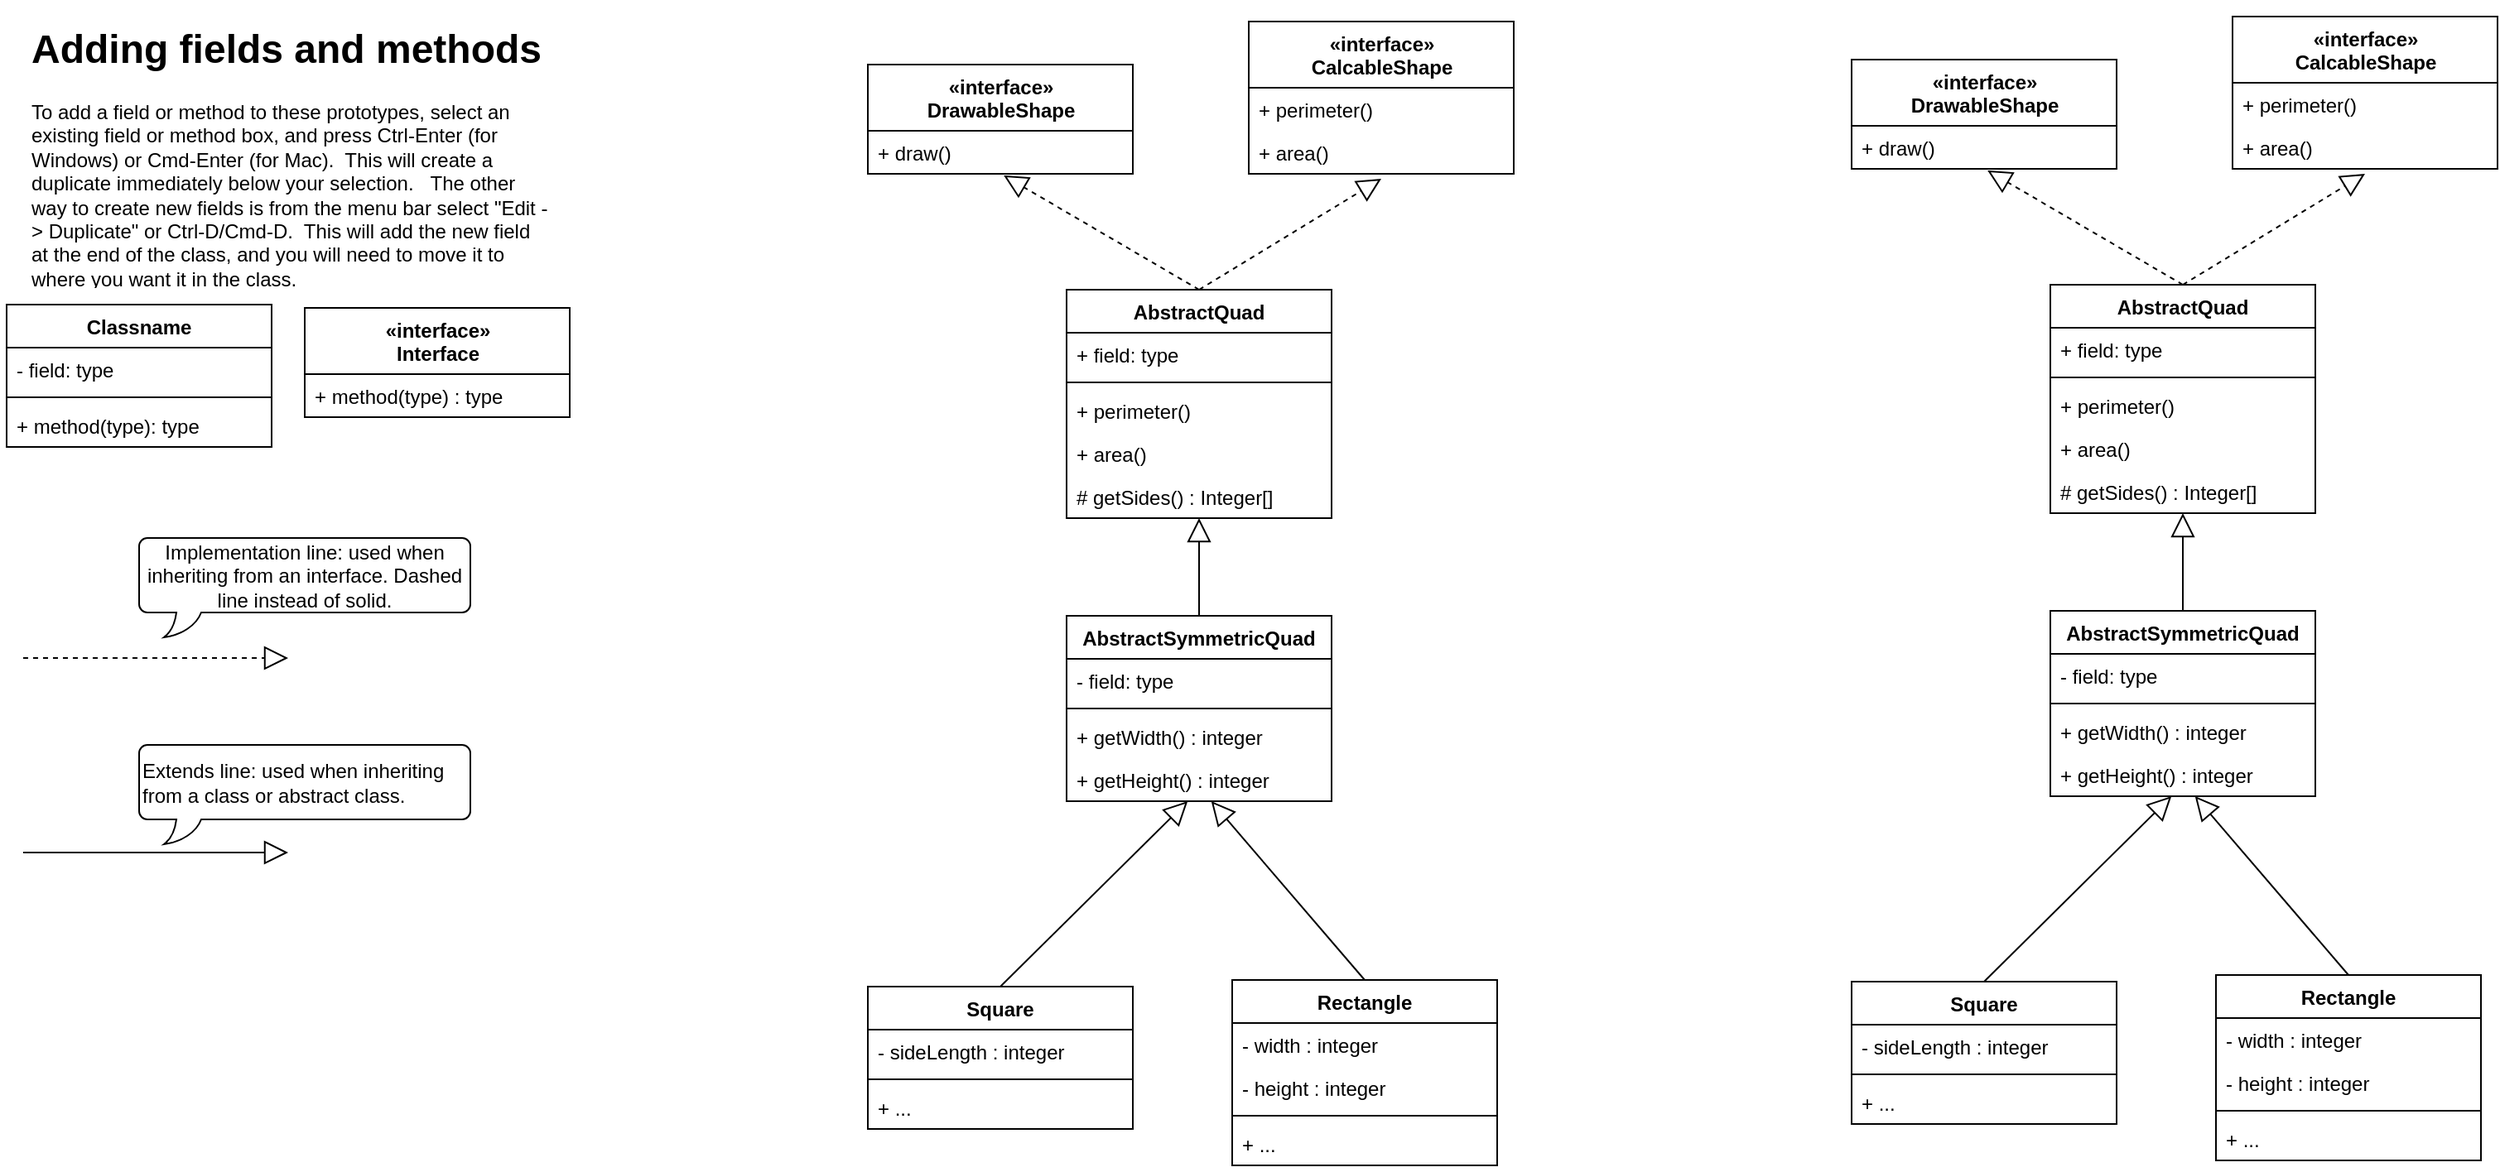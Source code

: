 <mxfile version="12.1.3" type="github" pages="1">
  <diagram id="CaCnCXX6NhgwgxZ8WEi7" name="Page-1">
    <mxGraphModel dx="1989" dy="1691" grid="1" gridSize="10" guides="1" tooltips="1" connect="1" arrows="1" fold="1" page="1" pageScale="1" pageWidth="850" pageHeight="1100" math="0" shadow="0">
      <root>
        <mxCell id="0"/>
        <mxCell id="1" parent="0"/>
        <mxCell id="mWCk10sWJktPvh425N72-1" style="rounded=1;orthogonalLoop=1;jettySize=auto;html=1;entryX=0.513;entryY=1.038;entryDx=0;entryDy=0;entryPerimeter=0;orthogonal=1;exitX=0.5;exitY=0;exitDx=0;exitDy=0;endArrow=block;endFill=0;endSize=12;dashed=1;" edge="1" parent="1" source="mWCk10sWJktPvh425N72-3" target="mWCk10sWJktPvh425N72-16">
          <mxGeometry relative="1" as="geometry">
            <mxPoint x="500" y="155" as="targetPoint"/>
          </mxGeometry>
        </mxCell>
        <mxCell id="mWCk10sWJktPvh425N72-2" style="orthogonalLoop=1;jettySize=auto;html=1;orthogonal=1;exitX=0.5;exitY=0;exitDx=0;exitDy=0;endArrow=block;endFill=0;endSize=12;rounded=1;dashed=1;entryX=0.5;entryY=1.115;entryDx=0;entryDy=0;entryPerimeter=0;" edge="1" parent="1" source="mWCk10sWJktPvh425N72-3" target="mWCk10sWJktPvh425N72-19">
          <mxGeometry relative="1" as="geometry">
            <mxPoint x="730" y="85" as="targetPoint"/>
          </mxGeometry>
        </mxCell>
        <mxCell id="mWCk10sWJktPvh425N72-3" value="AbstractQuad" style="swimlane;fontStyle=1;align=center;verticalAlign=top;childLayout=stackLayout;horizontal=1;startSize=26;horizontalStack=0;resizeParent=1;resizeParentMax=0;resizeLast=0;collapsible=1;marginBottom=0;" vertex="1" parent="1">
          <mxGeometry x="640" y="165" width="160" height="138" as="geometry"/>
        </mxCell>
        <mxCell id="mWCk10sWJktPvh425N72-4" value="+ field: type" style="text;strokeColor=none;fillColor=none;align=left;verticalAlign=top;spacingLeft=4;spacingRight=4;overflow=hidden;rotatable=0;points=[[0,0.5],[1,0.5]];portConstraint=eastwest;" vertex="1" parent="mWCk10sWJktPvh425N72-3">
          <mxGeometry y="26" width="160" height="26" as="geometry"/>
        </mxCell>
        <mxCell id="mWCk10sWJktPvh425N72-5" value="" style="line;strokeWidth=1;fillColor=none;align=left;verticalAlign=middle;spacingTop=-1;spacingLeft=3;spacingRight=3;rotatable=0;labelPosition=right;points=[];portConstraint=eastwest;" vertex="1" parent="mWCk10sWJktPvh425N72-3">
          <mxGeometry y="52" width="160" height="8" as="geometry"/>
        </mxCell>
        <mxCell id="mWCk10sWJktPvh425N72-6" value="+ perimeter()" style="text;strokeColor=none;fillColor=none;align=left;verticalAlign=top;spacingLeft=4;spacingRight=4;overflow=hidden;rotatable=0;points=[[0,0.5],[1,0.5]];portConstraint=eastwest;" vertex="1" parent="mWCk10sWJktPvh425N72-3">
          <mxGeometry y="60" width="160" height="26" as="geometry"/>
        </mxCell>
        <mxCell id="mWCk10sWJktPvh425N72-7" value="+ area()" style="text;strokeColor=none;fillColor=none;align=left;verticalAlign=top;spacingLeft=4;spacingRight=4;overflow=hidden;rotatable=0;points=[[0,0.5],[1,0.5]];portConstraint=eastwest;" vertex="1" parent="mWCk10sWJktPvh425N72-3">
          <mxGeometry y="86" width="160" height="26" as="geometry"/>
        </mxCell>
        <mxCell id="mWCk10sWJktPvh425N72-8" value="# getSides() : Integer[]" style="text;strokeColor=none;fillColor=none;align=left;verticalAlign=top;spacingLeft=4;spacingRight=4;overflow=hidden;rotatable=0;points=[[0,0.5],[1,0.5]];portConstraint=eastwest;" vertex="1" parent="mWCk10sWJktPvh425N72-3">
          <mxGeometry y="112" width="160" height="26" as="geometry"/>
        </mxCell>
        <mxCell id="mWCk10sWJktPvh425N72-9" style="rounded=1;orthogonalLoop=1;jettySize=auto;html=1;entryX=0.5;entryY=1;entryDx=0;entryDy=0;orthogonal=1;endArrow=block;endFill=0;endSize=12;" edge="1" parent="1" source="mWCk10sWJktPvh425N72-10" target="mWCk10sWJktPvh425N72-3">
          <mxGeometry relative="1" as="geometry">
            <mxPoint x="563.76" y="400.716" as="targetPoint"/>
          </mxGeometry>
        </mxCell>
        <mxCell id="mWCk10sWJktPvh425N72-10" value="AbstractSymmetricQuad" style="swimlane;fontStyle=1;align=center;verticalAlign=top;childLayout=stackLayout;horizontal=1;startSize=26;horizontalStack=0;resizeParent=1;resizeParentMax=0;resizeLast=0;collapsible=1;marginBottom=0;" vertex="1" parent="1">
          <mxGeometry x="640" y="362" width="160" height="112" as="geometry"/>
        </mxCell>
        <mxCell id="mWCk10sWJktPvh425N72-11" value="- field: type" style="text;strokeColor=none;fillColor=none;align=left;verticalAlign=top;spacingLeft=4;spacingRight=4;overflow=hidden;rotatable=0;points=[[0,0.5],[1,0.5]];portConstraint=eastwest;" vertex="1" parent="mWCk10sWJktPvh425N72-10">
          <mxGeometry y="26" width="160" height="26" as="geometry"/>
        </mxCell>
        <mxCell id="mWCk10sWJktPvh425N72-12" value="" style="line;strokeWidth=1;fillColor=none;align=left;verticalAlign=middle;spacingTop=-1;spacingLeft=3;spacingRight=3;rotatable=0;labelPosition=right;points=[];portConstraint=eastwest;" vertex="1" parent="mWCk10sWJktPvh425N72-10">
          <mxGeometry y="52" width="160" height="8" as="geometry"/>
        </mxCell>
        <mxCell id="mWCk10sWJktPvh425N72-13" value="+ getWidth() : integer" style="text;strokeColor=none;fillColor=none;align=left;verticalAlign=top;spacingLeft=4;spacingRight=4;overflow=hidden;rotatable=0;points=[[0,0.5],[1,0.5]];portConstraint=eastwest;" vertex="1" parent="mWCk10sWJktPvh425N72-10">
          <mxGeometry y="60" width="160" height="26" as="geometry"/>
        </mxCell>
        <mxCell id="mWCk10sWJktPvh425N72-14" value="+ getHeight() : integer" style="text;strokeColor=none;fillColor=none;align=left;verticalAlign=top;spacingLeft=4;spacingRight=4;overflow=hidden;rotatable=0;points=[[0,0.5],[1,0.5]];portConstraint=eastwest;" vertex="1" parent="mWCk10sWJktPvh425N72-10">
          <mxGeometry y="86" width="160" height="26" as="geometry"/>
        </mxCell>
        <mxCell id="mWCk10sWJktPvh425N72-15" value="«interface»&lt;br&gt;&lt;b&gt;DrawableShape&lt;/b&gt;" style="swimlane;fontStyle=1;align=center;verticalAlign=top;childLayout=stackLayout;horizontal=1;startSize=40;horizontalStack=0;resizeParent=1;resizeParentMax=0;resizeLast=0;collapsible=1;marginBottom=0;html=1;collapsible=1;swimlaneLine=1;" vertex="1" parent="1">
          <mxGeometry x="520" y="29" width="160" height="66" as="geometry"/>
        </mxCell>
        <mxCell id="mWCk10sWJktPvh425N72-16" value="+ draw()" style="text;strokeColor=none;fillColor=none;align=left;verticalAlign=top;spacingLeft=4;spacingRight=4;overflow=hidden;rotatable=0;points=[[0,0.5],[1,0.5]];portConstraint=eastwest;" vertex="1" parent="mWCk10sWJktPvh425N72-15">
          <mxGeometry y="40" width="160" height="26" as="geometry"/>
        </mxCell>
        <mxCell id="mWCk10sWJktPvh425N72-17" value="«interface»&lt;br&gt;&lt;b&gt;CalcableShape&lt;/b&gt;" style="swimlane;fontStyle=1;align=center;verticalAlign=top;childLayout=stackLayout;horizontal=1;startSize=40;horizontalStack=0;resizeParent=1;resizeParentMax=0;resizeLast=0;collapsible=1;marginBottom=0;html=1;collapsible=1;swimlaneLine=1;" vertex="1" parent="1">
          <mxGeometry x="750" y="3" width="160" height="92" as="geometry"/>
        </mxCell>
        <mxCell id="mWCk10sWJktPvh425N72-18" value="+ perimeter()" style="text;strokeColor=none;fillColor=none;align=left;verticalAlign=top;spacingLeft=4;spacingRight=4;overflow=hidden;rotatable=0;points=[[0,0.5],[1,0.5]];portConstraint=eastwest;" vertex="1" parent="mWCk10sWJktPvh425N72-17">
          <mxGeometry y="40" width="160" height="26" as="geometry"/>
        </mxCell>
        <mxCell id="mWCk10sWJktPvh425N72-19" value="+ area()" style="text;strokeColor=none;fillColor=none;align=left;verticalAlign=top;spacingLeft=4;spacingRight=4;overflow=hidden;rotatable=0;points=[[0,0.5],[1,0.5]];portConstraint=eastwest;" vertex="1" parent="mWCk10sWJktPvh425N72-17">
          <mxGeometry y="66" width="160" height="26" as="geometry"/>
        </mxCell>
        <mxCell id="mWCk10sWJktPvh425N72-20" style="rounded=1;orthogonalLoop=1;jettySize=auto;html=1;entryX=0.457;entryY=1;entryDx=0;entryDy=0;entryPerimeter=0;orthogonal=1;exitX=0.5;exitY=0;exitDx=0;exitDy=0;endArrow=block;endFill=0;endSize=12;" edge="1" parent="1" source="mWCk10sWJktPvh425N72-21" target="mWCk10sWJktPvh425N72-14">
          <mxGeometry relative="1" as="geometry"/>
        </mxCell>
        <mxCell id="mWCk10sWJktPvh425N72-21" value="Square" style="swimlane;fontStyle=1;align=center;verticalAlign=top;childLayout=stackLayout;horizontal=1;startSize=26;horizontalStack=0;resizeParent=1;resizeParentMax=0;resizeLast=0;collapsible=1;marginBottom=0;" vertex="1" parent="1">
          <mxGeometry x="520" y="586" width="160" height="86" as="geometry"/>
        </mxCell>
        <mxCell id="mWCk10sWJktPvh425N72-22" value="- sideLength : integer" style="text;strokeColor=none;fillColor=none;align=left;verticalAlign=top;spacingLeft=4;spacingRight=4;overflow=hidden;rotatable=0;points=[[0,0.5],[1,0.5]];portConstraint=eastwest;" vertex="1" parent="mWCk10sWJktPvh425N72-21">
          <mxGeometry y="26" width="160" height="26" as="geometry"/>
        </mxCell>
        <mxCell id="mWCk10sWJktPvh425N72-23" value="" style="line;strokeWidth=1;fillColor=none;align=left;verticalAlign=middle;spacingTop=-1;spacingLeft=3;spacingRight=3;rotatable=0;labelPosition=right;points=[];portConstraint=eastwest;" vertex="1" parent="mWCk10sWJktPvh425N72-21">
          <mxGeometry y="52" width="160" height="8" as="geometry"/>
        </mxCell>
        <mxCell id="mWCk10sWJktPvh425N72-24" value="+ ..." style="text;strokeColor=none;fillColor=none;align=left;verticalAlign=top;spacingLeft=4;spacingRight=4;overflow=hidden;rotatable=0;points=[[0,0.5],[1,0.5]];portConstraint=eastwest;" vertex="1" parent="mWCk10sWJktPvh425N72-21">
          <mxGeometry y="60" width="160" height="26" as="geometry"/>
        </mxCell>
        <mxCell id="mWCk10sWJktPvh425N72-25" style="rounded=1;orthogonalLoop=1;jettySize=auto;html=1;entryX=0.546;entryY=1;entryDx=0;entryDy=0;entryPerimeter=0;orthogonal=1;exitX=0.5;exitY=0;exitDx=0;exitDy=0;endArrow=block;endFill=0;endSize=12;" edge="1" parent="1" source="mWCk10sWJktPvh425N72-26" target="mWCk10sWJktPvh425N72-14">
          <mxGeometry relative="1" as="geometry">
            <mxPoint x="650" y="525" as="targetPoint"/>
          </mxGeometry>
        </mxCell>
        <mxCell id="mWCk10sWJktPvh425N72-26" value="Rectangle" style="swimlane;fontStyle=1;align=center;verticalAlign=top;childLayout=stackLayout;horizontal=1;startSize=26;horizontalStack=0;resizeParent=1;resizeParentMax=0;resizeLast=0;collapsible=1;marginBottom=0;" vertex="1" parent="1">
          <mxGeometry x="740" y="582" width="160" height="112" as="geometry"/>
        </mxCell>
        <mxCell id="mWCk10sWJktPvh425N72-27" value="- width : integer" style="text;strokeColor=none;fillColor=none;align=left;verticalAlign=top;spacingLeft=4;spacingRight=4;overflow=hidden;rotatable=0;points=[[0,0.5],[1,0.5]];portConstraint=eastwest;" vertex="1" parent="mWCk10sWJktPvh425N72-26">
          <mxGeometry y="26" width="160" height="26" as="geometry"/>
        </mxCell>
        <mxCell id="mWCk10sWJktPvh425N72-28" value="- height : integer" style="text;strokeColor=none;fillColor=none;align=left;verticalAlign=top;spacingLeft=4;spacingRight=4;overflow=hidden;rotatable=0;points=[[0,0.5],[1,0.5]];portConstraint=eastwest;" vertex="1" parent="mWCk10sWJktPvh425N72-26">
          <mxGeometry y="52" width="160" height="26" as="geometry"/>
        </mxCell>
        <mxCell id="mWCk10sWJktPvh425N72-29" value="" style="line;strokeWidth=1;fillColor=none;align=left;verticalAlign=middle;spacingTop=-1;spacingLeft=3;spacingRight=3;rotatable=0;labelPosition=right;points=[];portConstraint=eastwest;" vertex="1" parent="mWCk10sWJktPvh425N72-26">
          <mxGeometry y="78" width="160" height="8" as="geometry"/>
        </mxCell>
        <mxCell id="mWCk10sWJktPvh425N72-30" value="+ ..." style="text;strokeColor=none;fillColor=none;align=left;verticalAlign=top;spacingLeft=4;spacingRight=4;overflow=hidden;rotatable=0;points=[[0,0.5],[1,0.5]];portConstraint=eastwest;" vertex="1" parent="mWCk10sWJktPvh425N72-26">
          <mxGeometry y="86" width="160" height="26" as="geometry"/>
        </mxCell>
        <mxCell id="mWCk10sWJktPvh425N72-31" value="«interface»&lt;br&gt;&lt;b&gt;Interface&lt;/b&gt;" style="swimlane;fontStyle=1;align=center;verticalAlign=top;childLayout=stackLayout;horizontal=1;startSize=40;horizontalStack=0;resizeParent=1;resizeParentMax=0;resizeLast=0;collapsible=1;marginBottom=0;html=1;collapsible=1;swimlaneLine=1;" vertex="1" parent="1">
          <mxGeometry x="180" y="176" width="160" height="66" as="geometry"/>
        </mxCell>
        <mxCell id="mWCk10sWJktPvh425N72-32" value="+ method(type) : type" style="text;strokeColor=none;fillColor=none;align=left;verticalAlign=top;spacingLeft=4;spacingRight=4;overflow=hidden;rotatable=0;points=[[0,0.5],[1,0.5]];portConstraint=eastwest;" vertex="1" parent="mWCk10sWJktPvh425N72-31">
          <mxGeometry y="40" width="160" height="26" as="geometry"/>
        </mxCell>
        <mxCell id="mWCk10sWJktPvh425N72-33" value="Classname" style="swimlane;fontStyle=1;align=center;verticalAlign=top;childLayout=stackLayout;horizontal=1;startSize=26;horizontalStack=0;resizeParent=1;resizeParentMax=0;resizeLast=0;collapsible=1;marginBottom=0;" vertex="1" parent="1">
          <mxGeometry y="174" width="160" height="86" as="geometry"/>
        </mxCell>
        <mxCell id="mWCk10sWJktPvh425N72-34" value="- field: type" style="text;strokeColor=none;fillColor=none;align=left;verticalAlign=top;spacingLeft=4;spacingRight=4;overflow=hidden;rotatable=0;points=[[0,0.5],[1,0.5]];portConstraint=eastwest;" vertex="1" parent="mWCk10sWJktPvh425N72-33">
          <mxGeometry y="26" width="160" height="26" as="geometry"/>
        </mxCell>
        <mxCell id="mWCk10sWJktPvh425N72-35" value="" style="line;strokeWidth=1;fillColor=none;align=left;verticalAlign=middle;spacingTop=-1;spacingLeft=3;spacingRight=3;rotatable=0;labelPosition=right;points=[];portConstraint=eastwest;" vertex="1" parent="mWCk10sWJktPvh425N72-33">
          <mxGeometry y="52" width="160" height="8" as="geometry"/>
        </mxCell>
        <mxCell id="mWCk10sWJktPvh425N72-36" value="+ method(type): type" style="text;strokeColor=none;fillColor=none;align=left;verticalAlign=top;spacingLeft=4;spacingRight=4;overflow=hidden;rotatable=0;points=[[0,0.5],[1,0.5]];portConstraint=eastwest;" vertex="1" parent="mWCk10sWJktPvh425N72-33">
          <mxGeometry y="60" width="160" height="26" as="geometry"/>
        </mxCell>
        <mxCell id="mWCk10sWJktPvh425N72-37" value="" style="endArrow=block;dashed=1;endFill=0;endSize=12;html=1;" edge="1" parent="1">
          <mxGeometry width="160" relative="1" as="geometry">
            <mxPoint x="10" y="387.5" as="sourcePoint"/>
            <mxPoint x="170" y="387.5" as="targetPoint"/>
          </mxGeometry>
        </mxCell>
        <mxCell id="mWCk10sWJktPvh425N72-38" value="" style="endArrow=block;endFill=0;endSize=12;html=1;rounded=1;" edge="1" parent="1">
          <mxGeometry width="160" relative="1" as="geometry">
            <mxPoint x="10" y="505" as="sourcePoint"/>
            <mxPoint x="170" y="505" as="targetPoint"/>
          </mxGeometry>
        </mxCell>
        <mxCell id="mWCk10sWJktPvh425N72-39" value="Implementation line: used when inheriting from an interface. Dashed line instead of solid." style="whiteSpace=wrap;html=1;shape=mxgraph.basic.roundRectCallout;dx=30;dy=15;size=5;boundedLbl=1;align=center;verticalAlign=middle;labelPosition=center;verticalLabelPosition=middle;" vertex="1" parent="1">
          <mxGeometry x="80" y="315" width="200" height="60" as="geometry"/>
        </mxCell>
        <mxCell id="mWCk10sWJktPvh425N72-40" value="Extends line: used when inheriting from a class or abstract class." style="whiteSpace=wrap;html=1;shape=mxgraph.basic.roundRectCallout;dx=30;dy=15;size=5;boundedLbl=1;align=left;verticalAlign=middle;labelPosition=center;verticalLabelPosition=middle;" vertex="1" parent="1">
          <mxGeometry x="80" y="440" width="200" height="60" as="geometry"/>
        </mxCell>
        <mxCell id="mWCk10sWJktPvh425N72-41" value="&lt;h1&gt;Adding fields and methods&lt;/h1&gt;&lt;p&gt;To add a field or method to these prototypes, select an existing field or method box, and press Ctrl-Enter (for Windows) or Cmd-Enter (for Mac).&amp;nbsp; This will create a duplicate immediately below your selection.&amp;nbsp; &amp;nbsp;The other way to create new fields is from the menu bar select &quot;Edit -&amp;gt; Duplicate&quot; or Ctrl-D/Cmd-D.&amp;nbsp; This will add the new field at the end of the class, and you will need to move it to where you want it in the class.&lt;/p&gt;" style="text;html=1;strokeColor=none;fillColor=none;spacing=5;spacingTop=-20;whiteSpace=wrap;overflow=hidden;rounded=0;" vertex="1" parent="1">
          <mxGeometry x="10" width="320" height="164" as="geometry"/>
        </mxCell>
        <mxCell id="mWCk10sWJktPvh425N72-98" style="rounded=1;orthogonalLoop=1;jettySize=auto;html=1;entryX=0.513;entryY=1.038;entryDx=0;entryDy=0;entryPerimeter=0;orthogonal=1;exitX=0.5;exitY=0;exitDx=0;exitDy=0;endArrow=block;endFill=0;endSize=12;dashed=1;" edge="1" parent="1" source="mWCk10sWJktPvh425N72-100" target="mWCk10sWJktPvh425N72-113">
          <mxGeometry relative="1" as="geometry">
            <mxPoint x="1094" y="152" as="targetPoint"/>
          </mxGeometry>
        </mxCell>
        <mxCell id="mWCk10sWJktPvh425N72-99" style="orthogonalLoop=1;jettySize=auto;html=1;orthogonal=1;exitX=0.5;exitY=0;exitDx=0;exitDy=0;endArrow=block;endFill=0;endSize=12;rounded=1;dashed=1;entryX=0.5;entryY=1.115;entryDx=0;entryDy=0;entryPerimeter=0;" edge="1" parent="1" source="mWCk10sWJktPvh425N72-100" target="mWCk10sWJktPvh425N72-116">
          <mxGeometry relative="1" as="geometry">
            <mxPoint x="1324" y="82" as="targetPoint"/>
          </mxGeometry>
        </mxCell>
        <mxCell id="mWCk10sWJktPvh425N72-100" value="AbstractQuad" style="swimlane;fontStyle=1;align=center;verticalAlign=top;childLayout=stackLayout;horizontal=1;startSize=26;horizontalStack=0;resizeParent=1;resizeParentMax=0;resizeLast=0;collapsible=1;marginBottom=0;" vertex="1" parent="1">
          <mxGeometry x="1234" y="162" width="160" height="138" as="geometry"/>
        </mxCell>
        <mxCell id="mWCk10sWJktPvh425N72-101" value="+ field: type" style="text;strokeColor=none;fillColor=none;align=left;verticalAlign=top;spacingLeft=4;spacingRight=4;overflow=hidden;rotatable=0;points=[[0,0.5],[1,0.5]];portConstraint=eastwest;" vertex="1" parent="mWCk10sWJktPvh425N72-100">
          <mxGeometry y="26" width="160" height="26" as="geometry"/>
        </mxCell>
        <mxCell id="mWCk10sWJktPvh425N72-102" value="" style="line;strokeWidth=1;fillColor=none;align=left;verticalAlign=middle;spacingTop=-1;spacingLeft=3;spacingRight=3;rotatable=0;labelPosition=right;points=[];portConstraint=eastwest;" vertex="1" parent="mWCk10sWJktPvh425N72-100">
          <mxGeometry y="52" width="160" height="8" as="geometry"/>
        </mxCell>
        <mxCell id="mWCk10sWJktPvh425N72-103" value="+ perimeter()" style="text;strokeColor=none;fillColor=none;align=left;verticalAlign=top;spacingLeft=4;spacingRight=4;overflow=hidden;rotatable=0;points=[[0,0.5],[1,0.5]];portConstraint=eastwest;" vertex="1" parent="mWCk10sWJktPvh425N72-100">
          <mxGeometry y="60" width="160" height="26" as="geometry"/>
        </mxCell>
        <mxCell id="mWCk10sWJktPvh425N72-104" value="+ area()" style="text;strokeColor=none;fillColor=none;align=left;verticalAlign=top;spacingLeft=4;spacingRight=4;overflow=hidden;rotatable=0;points=[[0,0.5],[1,0.5]];portConstraint=eastwest;" vertex="1" parent="mWCk10sWJktPvh425N72-100">
          <mxGeometry y="86" width="160" height="26" as="geometry"/>
        </mxCell>
        <mxCell id="mWCk10sWJktPvh425N72-105" value="# getSides() : Integer[]" style="text;strokeColor=none;fillColor=none;align=left;verticalAlign=top;spacingLeft=4;spacingRight=4;overflow=hidden;rotatable=0;points=[[0,0.5],[1,0.5]];portConstraint=eastwest;" vertex="1" parent="mWCk10sWJktPvh425N72-100">
          <mxGeometry y="112" width="160" height="26" as="geometry"/>
        </mxCell>
        <mxCell id="mWCk10sWJktPvh425N72-106" style="rounded=1;orthogonalLoop=1;jettySize=auto;html=1;entryX=0.5;entryY=1;entryDx=0;entryDy=0;orthogonal=1;endArrow=block;endFill=0;endSize=12;" edge="1" parent="1" source="mWCk10sWJktPvh425N72-107" target="mWCk10sWJktPvh425N72-100">
          <mxGeometry relative="1" as="geometry">
            <mxPoint x="1157.76" y="397.716" as="targetPoint"/>
          </mxGeometry>
        </mxCell>
        <mxCell id="mWCk10sWJktPvh425N72-107" value="AbstractSymmetricQuad" style="swimlane;fontStyle=1;align=center;verticalAlign=top;childLayout=stackLayout;horizontal=1;startSize=26;horizontalStack=0;resizeParent=1;resizeParentMax=0;resizeLast=0;collapsible=1;marginBottom=0;" vertex="1" parent="1">
          <mxGeometry x="1234" y="359" width="160" height="112" as="geometry"/>
        </mxCell>
        <mxCell id="mWCk10sWJktPvh425N72-108" value="- field: type" style="text;strokeColor=none;fillColor=none;align=left;verticalAlign=top;spacingLeft=4;spacingRight=4;overflow=hidden;rotatable=0;points=[[0,0.5],[1,0.5]];portConstraint=eastwest;" vertex="1" parent="mWCk10sWJktPvh425N72-107">
          <mxGeometry y="26" width="160" height="26" as="geometry"/>
        </mxCell>
        <mxCell id="mWCk10sWJktPvh425N72-109" value="" style="line;strokeWidth=1;fillColor=none;align=left;verticalAlign=middle;spacingTop=-1;spacingLeft=3;spacingRight=3;rotatable=0;labelPosition=right;points=[];portConstraint=eastwest;" vertex="1" parent="mWCk10sWJktPvh425N72-107">
          <mxGeometry y="52" width="160" height="8" as="geometry"/>
        </mxCell>
        <mxCell id="mWCk10sWJktPvh425N72-110" value="+ getWidth() : integer" style="text;strokeColor=none;fillColor=none;align=left;verticalAlign=top;spacingLeft=4;spacingRight=4;overflow=hidden;rotatable=0;points=[[0,0.5],[1,0.5]];portConstraint=eastwest;" vertex="1" parent="mWCk10sWJktPvh425N72-107">
          <mxGeometry y="60" width="160" height="26" as="geometry"/>
        </mxCell>
        <mxCell id="mWCk10sWJktPvh425N72-111" value="+ getHeight() : integer" style="text;strokeColor=none;fillColor=none;align=left;verticalAlign=top;spacingLeft=4;spacingRight=4;overflow=hidden;rotatable=0;points=[[0,0.5],[1,0.5]];portConstraint=eastwest;" vertex="1" parent="mWCk10sWJktPvh425N72-107">
          <mxGeometry y="86" width="160" height="26" as="geometry"/>
        </mxCell>
        <mxCell id="mWCk10sWJktPvh425N72-112" value="«interface»&lt;br&gt;&lt;b&gt;DrawableShape&lt;/b&gt;" style="swimlane;fontStyle=1;align=center;verticalAlign=top;childLayout=stackLayout;horizontal=1;startSize=40;horizontalStack=0;resizeParent=1;resizeParentMax=0;resizeLast=0;collapsible=1;marginBottom=0;html=1;collapsible=1;swimlaneLine=1;" vertex="1" parent="1">
          <mxGeometry x="1114" y="26" width="160" height="66" as="geometry"/>
        </mxCell>
        <mxCell id="mWCk10sWJktPvh425N72-113" value="+ draw()" style="text;strokeColor=none;fillColor=none;align=left;verticalAlign=top;spacingLeft=4;spacingRight=4;overflow=hidden;rotatable=0;points=[[0,0.5],[1,0.5]];portConstraint=eastwest;" vertex="1" parent="mWCk10sWJktPvh425N72-112">
          <mxGeometry y="40" width="160" height="26" as="geometry"/>
        </mxCell>
        <mxCell id="mWCk10sWJktPvh425N72-114" value="«interface»&lt;br&gt;&lt;b&gt;CalcableShape&lt;/b&gt;" style="swimlane;fontStyle=1;align=center;verticalAlign=top;childLayout=stackLayout;horizontal=1;startSize=40;horizontalStack=0;resizeParent=1;resizeParentMax=0;resizeLast=0;collapsible=1;marginBottom=0;html=1;collapsible=1;swimlaneLine=1;" vertex="1" parent="1">
          <mxGeometry x="1344" width="160" height="92" as="geometry"/>
        </mxCell>
        <mxCell id="mWCk10sWJktPvh425N72-115" value="+ perimeter()" style="text;strokeColor=none;fillColor=none;align=left;verticalAlign=top;spacingLeft=4;spacingRight=4;overflow=hidden;rotatable=0;points=[[0,0.5],[1,0.5]];portConstraint=eastwest;" vertex="1" parent="mWCk10sWJktPvh425N72-114">
          <mxGeometry y="40" width="160" height="26" as="geometry"/>
        </mxCell>
        <mxCell id="mWCk10sWJktPvh425N72-116" value="+ area()" style="text;strokeColor=none;fillColor=none;align=left;verticalAlign=top;spacingLeft=4;spacingRight=4;overflow=hidden;rotatable=0;points=[[0,0.5],[1,0.5]];portConstraint=eastwest;" vertex="1" parent="mWCk10sWJktPvh425N72-114">
          <mxGeometry y="66" width="160" height="26" as="geometry"/>
        </mxCell>
        <mxCell id="mWCk10sWJktPvh425N72-117" style="rounded=1;orthogonalLoop=1;jettySize=auto;html=1;entryX=0.457;entryY=1;entryDx=0;entryDy=0;entryPerimeter=0;orthogonal=1;exitX=0.5;exitY=0;exitDx=0;exitDy=0;endArrow=block;endFill=0;endSize=12;" edge="1" parent="1" source="mWCk10sWJktPvh425N72-118" target="mWCk10sWJktPvh425N72-111">
          <mxGeometry relative="1" as="geometry"/>
        </mxCell>
        <mxCell id="mWCk10sWJktPvh425N72-118" value="Square" style="swimlane;fontStyle=1;align=center;verticalAlign=top;childLayout=stackLayout;horizontal=1;startSize=26;horizontalStack=0;resizeParent=1;resizeParentMax=0;resizeLast=0;collapsible=1;marginBottom=0;" vertex="1" parent="1">
          <mxGeometry x="1114" y="583" width="160" height="86" as="geometry"/>
        </mxCell>
        <mxCell id="mWCk10sWJktPvh425N72-119" value="- sideLength : integer" style="text;strokeColor=none;fillColor=none;align=left;verticalAlign=top;spacingLeft=4;spacingRight=4;overflow=hidden;rotatable=0;points=[[0,0.5],[1,0.5]];portConstraint=eastwest;" vertex="1" parent="mWCk10sWJktPvh425N72-118">
          <mxGeometry y="26" width="160" height="26" as="geometry"/>
        </mxCell>
        <mxCell id="mWCk10sWJktPvh425N72-120" value="" style="line;strokeWidth=1;fillColor=none;align=left;verticalAlign=middle;spacingTop=-1;spacingLeft=3;spacingRight=3;rotatable=0;labelPosition=right;points=[];portConstraint=eastwest;" vertex="1" parent="mWCk10sWJktPvh425N72-118">
          <mxGeometry y="52" width="160" height="8" as="geometry"/>
        </mxCell>
        <mxCell id="mWCk10sWJktPvh425N72-121" value="+ ..." style="text;strokeColor=none;fillColor=none;align=left;verticalAlign=top;spacingLeft=4;spacingRight=4;overflow=hidden;rotatable=0;points=[[0,0.5],[1,0.5]];portConstraint=eastwest;" vertex="1" parent="mWCk10sWJktPvh425N72-118">
          <mxGeometry y="60" width="160" height="26" as="geometry"/>
        </mxCell>
        <mxCell id="mWCk10sWJktPvh425N72-122" style="rounded=1;orthogonalLoop=1;jettySize=auto;html=1;entryX=0.546;entryY=1;entryDx=0;entryDy=0;entryPerimeter=0;orthogonal=1;exitX=0.5;exitY=0;exitDx=0;exitDy=0;endArrow=block;endFill=0;endSize=12;" edge="1" parent="1" source="mWCk10sWJktPvh425N72-123" target="mWCk10sWJktPvh425N72-111">
          <mxGeometry relative="1" as="geometry">
            <mxPoint x="1244" y="522" as="targetPoint"/>
          </mxGeometry>
        </mxCell>
        <mxCell id="mWCk10sWJktPvh425N72-123" value="Rectangle" style="swimlane;fontStyle=1;align=center;verticalAlign=top;childLayout=stackLayout;horizontal=1;startSize=26;horizontalStack=0;resizeParent=1;resizeParentMax=0;resizeLast=0;collapsible=1;marginBottom=0;" vertex="1" parent="1">
          <mxGeometry x="1334" y="579" width="160" height="112" as="geometry"/>
        </mxCell>
        <mxCell id="mWCk10sWJktPvh425N72-124" value="- width : integer" style="text;strokeColor=none;fillColor=none;align=left;verticalAlign=top;spacingLeft=4;spacingRight=4;overflow=hidden;rotatable=0;points=[[0,0.5],[1,0.5]];portConstraint=eastwest;" vertex="1" parent="mWCk10sWJktPvh425N72-123">
          <mxGeometry y="26" width="160" height="26" as="geometry"/>
        </mxCell>
        <mxCell id="mWCk10sWJktPvh425N72-125" value="- height : integer" style="text;strokeColor=none;fillColor=none;align=left;verticalAlign=top;spacingLeft=4;spacingRight=4;overflow=hidden;rotatable=0;points=[[0,0.5],[1,0.5]];portConstraint=eastwest;" vertex="1" parent="mWCk10sWJktPvh425N72-123">
          <mxGeometry y="52" width="160" height="26" as="geometry"/>
        </mxCell>
        <mxCell id="mWCk10sWJktPvh425N72-126" value="" style="line;strokeWidth=1;fillColor=none;align=left;verticalAlign=middle;spacingTop=-1;spacingLeft=3;spacingRight=3;rotatable=0;labelPosition=right;points=[];portConstraint=eastwest;" vertex="1" parent="mWCk10sWJktPvh425N72-123">
          <mxGeometry y="78" width="160" height="8" as="geometry"/>
        </mxCell>
        <mxCell id="mWCk10sWJktPvh425N72-127" value="+ ..." style="text;strokeColor=none;fillColor=none;align=left;verticalAlign=top;spacingLeft=4;spacingRight=4;overflow=hidden;rotatable=0;points=[[0,0.5],[1,0.5]];portConstraint=eastwest;" vertex="1" parent="mWCk10sWJktPvh425N72-123">
          <mxGeometry y="86" width="160" height="26" as="geometry"/>
        </mxCell>
      </root>
    </mxGraphModel>
  </diagram>
</mxfile>
